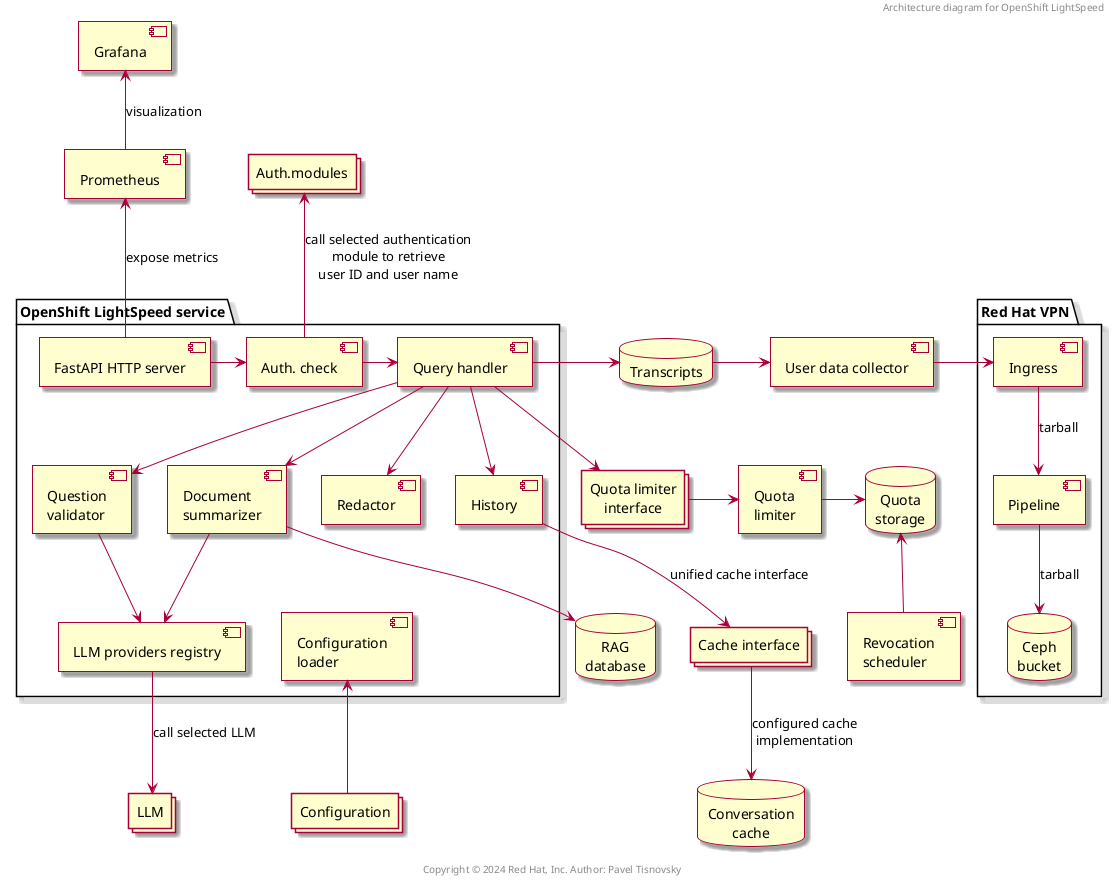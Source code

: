 //
// vim:syntax=plantuml
//

// Generate PNG image with architecture diagram by using the following command:
// java -jar plantuml.jar architecture_diagram.uml
//
// Generate SVG drawing with architecture diagram by using the following command:
// java -jar plantuml.jar -tsvg architecture_diagram.uml

@startuml
skin rose

header Architecture diagram for OpenShift LightSpeed
footer Copyright © 2024 Red Hat, Inc. Author: Pavel Tisnovsky

collections "Configuration" as configuration

package "OpenShift LightSpeed service" as ols {
    component "FastAPI HTTP server" as http
    component "Auth. check" as auth
    component "Query handler" as handler
    component "History" as history
    component "Redactor" as redactor
    component "Question\nvalidator" as question_validator
    component "Document\nsummarizer" as document_summarizer
    component "LLM providers registry" as llm_register
    component "Configuration\nloader" as config_loader
    http -> auth
    auth -> handler
    handler --> history
    handler --> redactor
    handler --> question_validator
    handler --> document_summarizer
    question_validator --> llm_register
    document_summarizer --> llm_register
    llm_register -[hidden]> config_loader
}

component "User data collector" as collector
component "Quota\nlimiter" as quota_limiter
component "Revocation\nscheduler" as quota_revocation

database "RAG\ndatabase" as rag
database "Conversation\ncache" as cache
database "Quota\nstorage" as quota_storage
collections "LLM" as llm
collections "Auth.modules" as auth_modules
collections "Cache interface" as cache_interface
database "Transcripts" as transcripts
collections "Quota limiter\ninterface" as quota_limiter_interface
document_summarizer --> rag
history --> cache_interface : unified cache interface
cache_interface --> cache : configured cache\nimplementation
llm_register --> llm : call selected LLM
handler -> transcripts
handler --> quota_limiter_interface
quota_limiter_interface -> quota_limiter
quota_limiter -> quota_storage
quota_revocation -u-> quota_storage
transcripts -> collector
component "Prometheus"
component "Grafana"

auth -u-> auth_modules : "call selected authentication\nmodule to retrieve\nuser ID and user name"

configuration -u-> config_loader

package "Red Hat VPN" {
   [Ingress] as ingress
   [Pipeline] as pipeline
   database "Ceph\nbucket" as ceph
   ingress --> pipeline : tarball
   pipeline --> ceph : tarball
}

collector -> ingress
http -u-> Prometheus : "expose metrics"
Prometheus -u-> Grafana : visualization

@enduml
